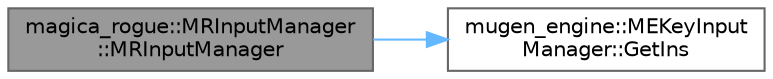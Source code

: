 digraph "magica_rogue::MRInputManager::MRInputManager"
{
 // LATEX_PDF_SIZE
  bgcolor="transparent";
  edge [fontname=Helvetica,fontsize=10,labelfontname=Helvetica,labelfontsize=10];
  node [fontname=Helvetica,fontsize=10,shape=box,height=0.2,width=0.4];
  rankdir="LR";
  Node1 [id="Node000001",label="magica_rogue::MRInputManager\l::MRInputManager",height=0.2,width=0.4,color="gray40", fillcolor="grey60", style="filled", fontcolor="black",tooltip="コンストラクタ"];
  Node1 -> Node2 [id="edge1_Node000001_Node000002",color="steelblue1",style="solid",tooltip=" "];
  Node2 [id="Node000002",label="mugen_engine::MEKeyInput\lManager::GetIns",height=0.2,width=0.4,color="grey40", fillcolor="white", style="filled",URL="$classmugen__engine_1_1_m_e_key_input_manager.html#a6c1007a54fa84d5a419aca392e950874",tooltip="インスタンスの取得"];
}
